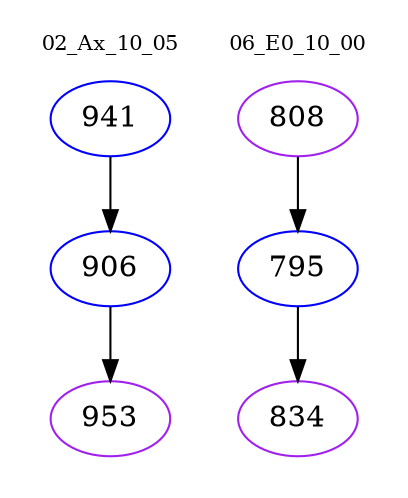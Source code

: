 digraph{
subgraph cluster_0 {
color = white
label = "02_Ax_10_05";
fontsize=10;
T0_941 [label="941", color="blue"]
T0_941 -> T0_906 [color="black"]
T0_906 [label="906", color="blue"]
T0_906 -> T0_953 [color="black"]
T0_953 [label="953", color="purple"]
}
subgraph cluster_1 {
color = white
label = "06_E0_10_00";
fontsize=10;
T1_808 [label="808", color="purple"]
T1_808 -> T1_795 [color="black"]
T1_795 [label="795", color="blue"]
T1_795 -> T1_834 [color="black"]
T1_834 [label="834", color="purple"]
}
}
